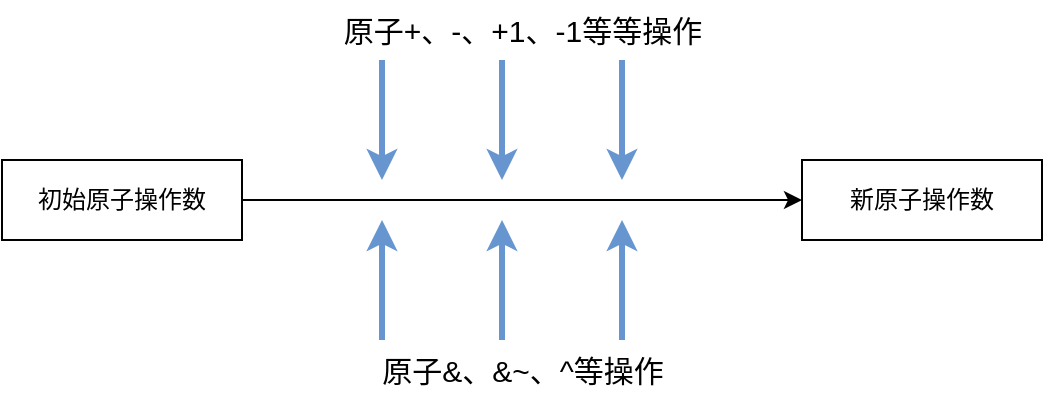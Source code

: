 <mxfile version="21.2.1" type="github">
  <diagram name="第 1 页" id="WnC-DdulwKgJSyGNHlEh">
    <mxGraphModel dx="1142" dy="662" grid="1" gridSize="10" guides="1" tooltips="1" connect="1" arrows="1" fold="1" page="1" pageScale="1" pageWidth="827" pageHeight="1169" math="0" shadow="0">
      <root>
        <mxCell id="0" />
        <mxCell id="1" parent="0" />
        <mxCell id="oSs8_F6n8OspjOoBLgS3-100" value="内存选件内存布局图" visible="0" parent="0" />
        <mxCell id="oSs8_F6n8OspjOoBLgS3-101" value="" style="group" vertex="1" connectable="0" parent="oSs8_F6n8OspjOoBLgS3-100">
          <mxGeometry x="40" y="240" width="760" height="40" as="geometry" />
        </mxCell>
        <mxCell id="oSs8_F6n8OspjOoBLgS3-102" value="" style="rounded=0;whiteSpace=wrap;html=1;" vertex="1" parent="oSs8_F6n8OspjOoBLgS3-101">
          <mxGeometry width="760" height="40" as="geometry" />
        </mxCell>
        <mxCell id="oSs8_F6n8OspjOoBLgS3-103" value="kernel text" style="rounded=0;whiteSpace=wrap;html=1;fillColor=#b1ddf0;strokeColor=#10739e;" vertex="1" parent="oSs8_F6n8OspjOoBLgS3-101">
          <mxGeometry width="110" height="40" as="geometry" />
        </mxCell>
        <mxCell id="oSs8_F6n8OspjOoBLgS3-104" value=".data" style="rounded=0;whiteSpace=wrap;html=1;fillColor=#cce5ff;strokeColor=#36393d;" vertex="1" parent="oSs8_F6n8OspjOoBLgS3-101">
          <mxGeometry x="110" width="50" height="40" as="geometry" />
        </mxCell>
        <mxCell id="oSs8_F6n8OspjOoBLgS3-105" value="heap" style="rounded=0;whiteSpace=wrap;html=1;fillColor=#cce5ff;strokeColor=#36393d;" vertex="1" parent="oSs8_F6n8OspjOoBLgS3-101">
          <mxGeometry x="260" width="80" height="40" as="geometry" />
        </mxCell>
        <mxCell id="oSs8_F6n8OspjOoBLgS3-106" value="stack" style="rounded=0;whiteSpace=wrap;html=1;fillColor=#cce5ff;strokeColor=#36393d;" vertex="1" parent="oSs8_F6n8OspjOoBLgS3-101">
          <mxGeometry x="210" width="50" height="40" as="geometry" />
        </mxCell>
        <mxCell id="oSs8_F6n8OspjOoBLgS3-107" value=".bss" style="rounded=0;whiteSpace=wrap;html=1;fillColor=#cce5ff;strokeColor=#36393d;" vertex="1" parent="oSs8_F6n8OspjOoBLgS3-101">
          <mxGeometry x="160" width="50" height="40" as="geometry" />
        </mxCell>
        <mxCell id="oSs8_F6n8OspjOoBLgS3-108" value="App2&lt;br&gt;(text,data)" style="rounded=0;whiteSpace=wrap;html=1;fillColor=#cce5ff;strokeColor=#36393d;" vertex="1" parent="oSs8_F6n8OspjOoBLgS3-101">
          <mxGeometry x="480" width="80" height="40" as="geometry" />
        </mxCell>
        <mxCell id="oSs8_F6n8OspjOoBLgS3-109" style="rounded=0;orthogonalLoop=1;jettySize=auto;html=1;exitX=0;exitY=1;exitDx=0;exitDy=0;" edge="1" parent="oSs8_F6n8OspjOoBLgS3-101" source="oSs8_F6n8OspjOoBLgS3-110">
          <mxGeometry relative="1" as="geometry">
            <mxPoint x="220" y="160" as="targetPoint" />
          </mxGeometry>
        </mxCell>
        <mxCell id="oSs8_F6n8OspjOoBLgS3-110" value="patol zone" style="rounded=0;whiteSpace=wrap;html=1;fillColor=#ffff88;strokeColor=#36393d;" vertex="1" parent="oSs8_F6n8OspjOoBLgS3-101">
          <mxGeometry x="590" width="150" height="40" as="geometry" />
        </mxCell>
        <mxCell id="oSs8_F6n8OspjOoBLgS3-111" value="App1&lt;br&gt;(text,data)" style="rounded=0;whiteSpace=wrap;html=1;fillColor=#cce5ff;strokeColor=#36393d;" vertex="1" parent="oSs8_F6n8OspjOoBLgS3-101">
          <mxGeometry x="380" width="80" height="40" as="geometry" />
        </mxCell>
        <mxCell id="oSs8_F6n8OspjOoBLgS3-112" value="" style="group" vertex="1" connectable="0" parent="oSs8_F6n8OspjOoBLgS3-100">
          <mxGeometry x="260" y="400" width="540" height="40" as="geometry" />
        </mxCell>
        <mxCell id="oSs8_F6n8OspjOoBLgS3-113" value="" style="group" vertex="1" connectable="0" parent="oSs8_F6n8OspjOoBLgS3-112">
          <mxGeometry width="270" height="40" as="geometry" />
        </mxCell>
        <mxCell id="oSs8_F6n8OspjOoBLgS3-114" value="ZONE info" style="rounded=0;whiteSpace=wrap;html=1;fillColor=#cce5ff;strokeColor=#36393d;" vertex="1" parent="oSs8_F6n8OspjOoBLgS3-113">
          <mxGeometry x="46.957" width="70.435" height="40" as="geometry" />
        </mxCell>
        <mxCell id="oSs8_F6n8OspjOoBLgS3-115" value="Task stack" style="rounded=0;whiteSpace=wrap;html=1;fillColor=#cce5ff;strokeColor=#36393d;" vertex="1" parent="oSs8_F6n8OspjOoBLgS3-113">
          <mxGeometry x="117.39" width="72.61" height="40" as="geometry" />
        </mxCell>
        <mxCell id="oSs8_F6n8OspjOoBLgS3-116" value="数据备份区" style="rounded=0;whiteSpace=wrap;html=1;fillColor=#cce5ff;strokeColor=#36393d;" vertex="1" parent="oSs8_F6n8OspjOoBLgS3-113">
          <mxGeometry x="190" width="80" height="40" as="geometry" />
        </mxCell>
        <mxCell id="oSs8_F6n8OspjOoBLgS3-117" value="IPI" style="rounded=0;whiteSpace=wrap;html=1;fillColor=#cce5ff;strokeColor=#36393d;" vertex="1" parent="oSs8_F6n8OspjOoBLgS3-113">
          <mxGeometry width="46.957" height="40" as="geometry" />
        </mxCell>
        <mxCell id="oSs8_F6n8OspjOoBLgS3-118" value="" style="group" vertex="1" connectable="0" parent="oSs8_F6n8OspjOoBLgS3-112">
          <mxGeometry x="270" width="270" height="40" as="geometry" />
        </mxCell>
        <mxCell id="oSs8_F6n8OspjOoBLgS3-119" value="ZONE info" style="rounded=0;whiteSpace=wrap;html=1;" vertex="1" parent="oSs8_F6n8OspjOoBLgS3-118">
          <mxGeometry x="46.957" width="70.435" height="40" as="geometry" />
        </mxCell>
        <mxCell id="oSs8_F6n8OspjOoBLgS3-120" value="Task stack" style="rounded=0;whiteSpace=wrap;html=1;" vertex="1" parent="oSs8_F6n8OspjOoBLgS3-118">
          <mxGeometry x="117.39" width="72.61" height="40" as="geometry" />
        </mxCell>
        <mxCell id="oSs8_F6n8OspjOoBLgS3-121" value="数据备份区" style="rounded=0;whiteSpace=wrap;html=1;fillColor=#d5e8d4;strokeColor=#82b366;" vertex="1" parent="oSs8_F6n8OspjOoBLgS3-118">
          <mxGeometry x="190" width="80" height="40" as="geometry" />
        </mxCell>
        <mxCell id="oSs8_F6n8OspjOoBLgS3-122" value="IPI" style="rounded=0;whiteSpace=wrap;html=1;" vertex="1" parent="oSs8_F6n8OspjOoBLgS3-118">
          <mxGeometry width="46.957" height="40" as="geometry" />
        </mxCell>
        <mxCell id="oSs8_F6n8OspjOoBLgS3-279" value="IPI" style="rounded=0;whiteSpace=wrap;html=1;fillColor=#d5e8d4;strokeColor=#82b366;" vertex="1" parent="oSs8_F6n8OspjOoBLgS3-118">
          <mxGeometry width="46.957" height="40" as="geometry" />
        </mxCell>
        <mxCell id="oSs8_F6n8OspjOoBLgS3-280" value="ZONE info" style="rounded=0;whiteSpace=wrap;html=1;fillColor=#d5e8d4;strokeColor=#82b366;" vertex="1" parent="oSs8_F6n8OspjOoBLgS3-118">
          <mxGeometry x="46.957" width="70.435" height="40" as="geometry" />
        </mxCell>
        <mxCell id="oSs8_F6n8OspjOoBLgS3-281" value="Task stack" style="rounded=0;whiteSpace=wrap;html=1;fillColor=#d5e8d4;strokeColor=#82b366;" vertex="1" parent="oSs8_F6n8OspjOoBLgS3-118">
          <mxGeometry x="117.39" width="72.61" height="40" as="geometry" />
        </mxCell>
        <mxCell id="oSs8_F6n8OspjOoBLgS3-123" style="rounded=0;orthogonalLoop=1;jettySize=auto;html=1;exitX=1;exitY=1;exitDx=0;exitDy=0;entryX=1;entryY=0;entryDx=0;entryDy=0;" edge="1" parent="oSs8_F6n8OspjOoBLgS3-100" source="oSs8_F6n8OspjOoBLgS3-110" target="oSs8_F6n8OspjOoBLgS3-121">
          <mxGeometry relative="1" as="geometry" />
        </mxCell>
        <mxCell id="oSs8_F6n8OspjOoBLgS3-124" value="" style="endArrow=classic;html=1;rounded=0;entryX=1;entryY=0;entryDx=0;entryDy=0;strokeWidth=3;" edge="1" parent="oSs8_F6n8OspjOoBLgS3-100" target="oSs8_F6n8OspjOoBLgS3-102">
          <mxGeometry width="50" height="50" relative="1" as="geometry">
            <mxPoint x="800" y="160" as="sourcePoint" />
            <mxPoint x="380" y="420" as="targetPoint" />
          </mxGeometry>
        </mxCell>
        <mxCell id="oSs8_F6n8OspjOoBLgS3-125" value="" style="endArrow=classic;html=1;rounded=0;entryX=1;entryY=0;entryDx=0;entryDy=0;strokeWidth=3;" edge="1" parent="oSs8_F6n8OspjOoBLgS3-100">
          <mxGeometry width="50" height="50" relative="1" as="geometry">
            <mxPoint x="40" y="160" as="sourcePoint" />
            <mxPoint x="40" y="240" as="targetPoint" />
          </mxGeometry>
        </mxCell>
        <mxCell id="oSs8_F6n8OspjOoBLgS3-126" value="&lt;font style=&quot;font-size: 20px;&quot;&gt;物理内存&lt;/font&gt;" style="endArrow=none;dashed=1;html=1;rounded=0;strokeColor=#000000;" edge="1" parent="oSs8_F6n8OspjOoBLgS3-100">
          <mxGeometry width="50" height="50" relative="1" as="geometry">
            <mxPoint x="50" y="190" as="sourcePoint" />
            <mxPoint x="800" y="190" as="targetPoint" />
          </mxGeometry>
        </mxCell>
        <mxCell id="oSs8_F6n8OspjOoBLgS3-127" value="" style="endArrow=classic;html=1;rounded=0;entryX=1;entryY=0;entryDx=0;entryDy=0;strokeWidth=3;" edge="1" parent="oSs8_F6n8OspjOoBLgS3-100">
          <mxGeometry width="50" height="50" relative="1" as="geometry">
            <mxPoint x="150" y="350" as="sourcePoint" />
            <mxPoint x="150" y="280" as="targetPoint" />
          </mxGeometry>
        </mxCell>
        <mxCell id="oSs8_F6n8OspjOoBLgS3-128" value="" style="endArrow=classic;html=1;rounded=0;entryX=1;entryY=0;entryDx=0;entryDy=0;strokeWidth=2;" edge="1" parent="oSs8_F6n8OspjOoBLgS3-100">
          <mxGeometry width="50" height="50" relative="1" as="geometry">
            <mxPoint x="800" y="500" as="sourcePoint" />
            <mxPoint x="800" y="440" as="targetPoint" />
            <Array as="points">
              <mxPoint x="800" y="470" />
              <mxPoint x="800" y="450" />
            </Array>
          </mxGeometry>
        </mxCell>
        <mxCell id="oSs8_F6n8OspjOoBLgS3-129" value="" style="endArrow=classic;html=1;rounded=0;entryX=0;entryY=1;entryDx=0;entryDy=0;strokeWidth=2;" edge="1" parent="oSs8_F6n8OspjOoBLgS3-100" target="oSs8_F6n8OspjOoBLgS3-117">
          <mxGeometry width="50" height="50" relative="1" as="geometry">
            <mxPoint x="260" y="500" as="sourcePoint" />
            <mxPoint x="250" y="585" as="targetPoint" />
          </mxGeometry>
        </mxCell>
        <mxCell id="oSs8_F6n8OspjOoBLgS3-130" value="" style="endArrow=classic;html=1;rounded=0;strokeWidth=3;" edge="1" parent="oSs8_F6n8OspjOoBLgS3-100">
          <mxGeometry width="50" height="50" relative="1" as="geometry">
            <mxPoint x="600" y="350" as="sourcePoint" />
            <mxPoint x="600" y="280" as="targetPoint" />
          </mxGeometry>
        </mxCell>
        <mxCell id="oSs8_F6n8OspjOoBLgS3-131" value="" style="endArrow=classic;html=1;rounded=0;strokeWidth=3;" edge="1" parent="oSs8_F6n8OspjOoBLgS3-100">
          <mxGeometry width="50" height="50" relative="1" as="geometry">
            <mxPoint x="40" y="350" as="sourcePoint" />
            <mxPoint x="40" y="280" as="targetPoint" />
          </mxGeometry>
        </mxCell>
        <mxCell id="oSs8_F6n8OspjOoBLgS3-132" value="&lt;font style=&quot;font-size: 20px;&quot;&gt;巡检范围&lt;/font&gt;" style="endArrow=none;dashed=1;html=1;rounded=0;" edge="1" parent="oSs8_F6n8OspjOoBLgS3-100">
          <mxGeometry x="0.036" width="50" height="50" relative="1" as="geometry">
            <mxPoint x="150" y="320" as="sourcePoint" />
            <mxPoint x="600" y="320" as="targetPoint" />
            <mxPoint as="offset" />
          </mxGeometry>
        </mxCell>
        <mxCell id="oSs8_F6n8OspjOoBLgS3-133" value="" style="endArrow=classic;html=1;rounded=0;entryX=1;entryY=0;entryDx=0;entryDy=0;strokeWidth=2;" edge="1" parent="oSs8_F6n8OspjOoBLgS3-100">
          <mxGeometry width="50" height="50" relative="1" as="geometry">
            <mxPoint x="529.5" y="500" as="sourcePoint" />
            <mxPoint x="529.5" y="440" as="targetPoint" />
            <Array as="points">
              <mxPoint x="529.5" y="470" />
              <mxPoint x="529.5" y="450" />
            </Array>
          </mxGeometry>
        </mxCell>
        <mxCell id="oSs8_F6n8OspjOoBLgS3-134" value="" style="endArrow=classic;startArrow=classic;html=1;rounded=0;" edge="1" parent="oSs8_F6n8OspjOoBLgS3-100">
          <mxGeometry width="50" height="50" relative="1" as="geometry">
            <mxPoint x="260" y="480" as="sourcePoint" />
            <mxPoint x="530" y="480" as="targetPoint" />
          </mxGeometry>
        </mxCell>
        <mxCell id="oSs8_F6n8OspjOoBLgS3-135" value="&lt;font style=&quot;font-size: 15px;&quot;&gt;巡检任务1使用内存区&lt;/font&gt;" style="edgeLabel;html=1;align=center;verticalAlign=middle;resizable=0;points=[];" vertex="1" connectable="0" parent="oSs8_F6n8OspjOoBLgS3-134">
          <mxGeometry x="-0.123" relative="1" as="geometry">
            <mxPoint as="offset" />
          </mxGeometry>
        </mxCell>
        <mxCell id="oSs8_F6n8OspjOoBLgS3-136" value="" style="endArrow=classic;startArrow=classic;html=1;rounded=0;" edge="1" parent="oSs8_F6n8OspjOoBLgS3-100">
          <mxGeometry width="50" height="50" relative="1" as="geometry">
            <mxPoint x="530" y="480" as="sourcePoint" />
            <mxPoint x="800" y="480" as="targetPoint" />
            <Array as="points">
              <mxPoint x="670" y="480" />
            </Array>
          </mxGeometry>
        </mxCell>
        <mxCell id="oSs8_F6n8OspjOoBLgS3-137" value="&lt;font style=&quot;font-size: 15px;&quot;&gt;巡检任务2使用内存区&lt;/font&gt;" style="edgeLabel;html=1;align=center;verticalAlign=middle;resizable=0;points=[];" vertex="1" connectable="0" parent="oSs8_F6n8OspjOoBLgS3-136">
          <mxGeometry x="0.1" relative="1" as="geometry">
            <mxPoint as="offset" />
          </mxGeometry>
        </mxCell>
        <mxCell id="oSs8_F6n8OspjOoBLgS3-138" value="&lt;font style=&quot;font-size: 20px;&quot;&gt;CRC校验&lt;/font&gt;" style="endArrow=none;dashed=1;html=1;dashPattern=1 3;strokeWidth=2;rounded=0;" edge="1" parent="oSs8_F6n8OspjOoBLgS3-100">
          <mxGeometry x="0.091" width="50" height="50" relative="1" as="geometry">
            <mxPoint x="40" y="320" as="sourcePoint" />
            <mxPoint x="150" y="320" as="targetPoint" />
            <Array as="points" />
            <mxPoint as="offset" />
          </mxGeometry>
        </mxCell>
        <mxCell id="oSs8_F6n8OspjOoBLgS3-206" value="内存隔离设计流程图" visible="0" parent="0" />
        <mxCell id="oSs8_F6n8OspjOoBLgS3-215" style="edgeStyle=orthogonalEdgeStyle;rounded=0;orthogonalLoop=1;jettySize=auto;html=1;exitX=0.5;exitY=1;exitDx=0;exitDy=0;entryX=0.5;entryY=0;entryDx=0;entryDy=0;" edge="1" parent="oSs8_F6n8OspjOoBLgS3-206" source="oSs8_F6n8OspjOoBLgS3-216" target="oSs8_F6n8OspjOoBLgS3-218">
          <mxGeometry relative="1" as="geometry" />
        </mxCell>
        <mxCell id="oSs8_F6n8OspjOoBLgS3-216" value="设置内存配额M" style="rounded=0;whiteSpace=wrap;html=1;" vertex="1" parent="oSs8_F6n8OspjOoBLgS3-206">
          <mxGeometry x="200" y="40" width="120" height="40" as="geometry" />
        </mxCell>
        <mxCell id="oSs8_F6n8OspjOoBLgS3-217" style="edgeStyle=orthogonalEdgeStyle;rounded=0;orthogonalLoop=1;jettySize=auto;html=1;exitX=0.5;exitY=1;exitDx=0;exitDy=0;entryX=0.5;entryY=0;entryDx=0;entryDy=0;" edge="1" parent="oSs8_F6n8OspjOoBLgS3-206" source="oSs8_F6n8OspjOoBLgS3-218" target="oSs8_F6n8OspjOoBLgS3-220">
          <mxGeometry relative="1" as="geometry" />
        </mxCell>
        <mxCell id="oSs8_F6n8OspjOoBLgS3-218" value="创建新程序" style="rounded=0;whiteSpace=wrap;html=1;" vertex="1" parent="oSs8_F6n8OspjOoBLgS3-206">
          <mxGeometry x="200" y="120" width="120" height="40" as="geometry" />
        </mxCell>
        <mxCell id="oSs8_F6n8OspjOoBLgS3-219" style="edgeStyle=orthogonalEdgeStyle;rounded=0;orthogonalLoop=1;jettySize=auto;html=1;exitX=0.5;exitY=1;exitDx=0;exitDy=0;entryX=0.5;entryY=0;entryDx=0;entryDy=0;entryPerimeter=0;" edge="1" parent="oSs8_F6n8OspjOoBLgS3-206" source="oSs8_F6n8OspjOoBLgS3-220" target="oSs8_F6n8OspjOoBLgS3-223">
          <mxGeometry relative="1" as="geometry" />
        </mxCell>
        <mxCell id="oSs8_F6n8OspjOoBLgS3-220" value="计算已用内存加预分配内存总和N" style="rounded=0;whiteSpace=wrap;html=1;" vertex="1" parent="oSs8_F6n8OspjOoBLgS3-206">
          <mxGeometry x="200" y="200" width="120" height="40" as="geometry" />
        </mxCell>
        <mxCell id="oSs8_F6n8OspjOoBLgS3-221" style="edgeStyle=orthogonalEdgeStyle;rounded=0;orthogonalLoop=1;jettySize=auto;html=1;exitX=0.5;exitY=1;exitDx=0;exitDy=0;exitPerimeter=0;entryX=0.5;entryY=0;entryDx=0;entryDy=0;" edge="1" parent="oSs8_F6n8OspjOoBLgS3-206" source="oSs8_F6n8OspjOoBLgS3-223" target="oSs8_F6n8OspjOoBLgS3-225">
          <mxGeometry relative="1" as="geometry" />
        </mxCell>
        <mxCell id="oSs8_F6n8OspjOoBLgS3-222" value="否" style="edgeStyle=orthogonalEdgeStyle;rounded=0;orthogonalLoop=1;jettySize=auto;html=1;exitX=1;exitY=0.5;exitDx=0;exitDy=0;exitPerimeter=0;entryX=0.5;entryY=0;entryDx=0;entryDy=0;" edge="1" parent="oSs8_F6n8OspjOoBLgS3-206" source="oSs8_F6n8OspjOoBLgS3-223" target="oSs8_F6n8OspjOoBLgS3-226">
          <mxGeometry x="-0.282" relative="1" as="geometry">
            <mxPoint as="offset" />
          </mxGeometry>
        </mxCell>
        <mxCell id="oSs8_F6n8OspjOoBLgS3-223" value="N &amp;lt;= M" style="strokeWidth=2;html=1;shape=mxgraph.flowchart.decision;whiteSpace=wrap;" vertex="1" parent="oSs8_F6n8OspjOoBLgS3-206">
          <mxGeometry x="200" y="280" width="120" height="50" as="geometry" />
        </mxCell>
        <mxCell id="oSs8_F6n8OspjOoBLgS3-224" value="是" style="edgeStyle=orthogonalEdgeStyle;rounded=0;orthogonalLoop=1;jettySize=auto;html=1;" edge="1" parent="oSs8_F6n8OspjOoBLgS3-206" source="oSs8_F6n8OspjOoBLgS3-225" target="oSs8_F6n8OspjOoBLgS3-223">
          <mxGeometry relative="1" as="geometry" />
        </mxCell>
        <mxCell id="oSs8_F6n8OspjOoBLgS3-225" value="按预分配内存创建新程序" style="rounded=0;whiteSpace=wrap;html=1;" vertex="1" parent="oSs8_F6n8OspjOoBLgS3-206">
          <mxGeometry x="200" y="400" width="120" height="40" as="geometry" />
        </mxCell>
        <mxCell id="oSs8_F6n8OspjOoBLgS3-226" value="终止新程序，报错警告" style="rounded=0;whiteSpace=wrap;html=1;" vertex="1" parent="oSs8_F6n8OspjOoBLgS3-206">
          <mxGeometry x="360" y="400" width="120" height="40" as="geometry" />
        </mxCell>
        <mxCell id="oSs8_F6n8OspjOoBLgS3-139" value="内存巡检流程图" visible="0" parent="0" />
        <mxCell id="oSs8_F6n8OspjOoBLgS3-271" style="edgeStyle=orthogonalEdgeStyle;rounded=0;orthogonalLoop=1;jettySize=auto;html=1;exitX=0.5;exitY=1;exitDx=0;exitDy=0;entryX=0.5;entryY=0;entryDx=0;entryDy=0;" edge="1" parent="oSs8_F6n8OspjOoBLgS3-139" source="oSs8_F6n8OspjOoBLgS3-201" target="oSs8_F6n8OspjOoBLgS3-270">
          <mxGeometry relative="1" as="geometry" />
        </mxCell>
        <mxCell id="oSs8_F6n8OspjOoBLgS3-201" value="巡检完成通知其他CPU核讯息" style="rounded=0;whiteSpace=wrap;html=1;" vertex="1" parent="oSs8_F6n8OspjOoBLgS3-139">
          <mxGeometry x="460" y="620" width="120" height="40" as="geometry" />
        </mxCell>
        <mxCell id="oSs8_F6n8OspjOoBLgS3-262" value="Y" style="edgeStyle=orthogonalEdgeStyle;rounded=0;orthogonalLoop=1;jettySize=auto;html=1;exitX=0.5;exitY=1;exitDx=0;exitDy=0;entryX=0.5;entryY=0;entryDx=0;entryDy=0;entryPerimeter=0;" edge="1" parent="oSs8_F6n8OspjOoBLgS3-139" source="oSs8_F6n8OspjOoBLgS3-202" target="oSs8_F6n8OspjOoBLgS3-231">
          <mxGeometry relative="1" as="geometry">
            <mxPoint x="520" y="509" as="targetPoint" />
          </mxGeometry>
        </mxCell>
        <mxCell id="oSs8_F6n8OspjOoBLgS3-202" value="CRC巡检" style="rounded=0;whiteSpace=wrap;html=1;" vertex="1" parent="oSs8_F6n8OspjOoBLgS3-139">
          <mxGeometry x="354" y="429" width="120" height="40" as="geometry" />
        </mxCell>
        <mxCell id="oSs8_F6n8OspjOoBLgS3-256" style="edgeStyle=orthogonalEdgeStyle;rounded=0;orthogonalLoop=1;jettySize=auto;html=1;exitX=1;exitY=0.5;exitDx=0;exitDy=0;entryX=0;entryY=0.5;entryDx=0;entryDy=0;entryPerimeter=0;" edge="1" parent="oSs8_F6n8OspjOoBLgS3-139" source="oSs8_F6n8OspjOoBLgS3-203" target="oSs8_F6n8OspjOoBLgS3-229">
          <mxGeometry relative="1" as="geometry" />
        </mxCell>
        <mxCell id="oSs8_F6n8OspjOoBLgS3-203" value="设置新的内存巡检区" style="rounded=0;whiteSpace=wrap;html=1;" vertex="1" parent="oSs8_F6n8OspjOoBLgS3-139">
          <mxGeometry x="110" y="339" width="160" height="40" as="geometry" />
        </mxCell>
        <mxCell id="oSs8_F6n8OspjOoBLgS3-254" style="edgeStyle=orthogonalEdgeStyle;rounded=0;orthogonalLoop=1;jettySize=auto;html=1;exitX=0.5;exitY=1;exitDx=0;exitDy=0;entryX=0.5;entryY=0;entryDx=0;entryDy=0;entryPerimeter=0;" edge="1" parent="oSs8_F6n8OspjOoBLgS3-139" source="oSs8_F6n8OspjOoBLgS3-204" target="oSs8_F6n8OspjOoBLgS3-228">
          <mxGeometry relative="1" as="geometry">
            <mxPoint x="190" y="219" as="targetPoint" />
          </mxGeometry>
        </mxCell>
        <mxCell id="oSs8_F6n8OspjOoBLgS3-204" value="通知其他cpu核停止运行。并等待其他cpu核停止" style="rounded=0;whiteSpace=wrap;html=1;" vertex="1" parent="oSs8_F6n8OspjOoBLgS3-139">
          <mxGeometry x="110" y="149" width="160" height="40" as="geometry" />
        </mxCell>
        <mxCell id="oSs8_F6n8OspjOoBLgS3-253" style="edgeStyle=orthogonalEdgeStyle;rounded=0;orthogonalLoop=1;jettySize=auto;html=1;exitX=0.5;exitY=1;exitDx=0;exitDy=0;entryX=0.5;entryY=0;entryDx=0;entryDy=0;" edge="1" parent="oSs8_F6n8OspjOoBLgS3-139" source="oSs8_F6n8OspjOoBLgS3-205" target="oSs8_F6n8OspjOoBLgS3-204">
          <mxGeometry relative="1" as="geometry" />
        </mxCell>
        <mxCell id="oSs8_F6n8OspjOoBLgS3-205" value="获取巡检任务互斥锁" style="rounded=0;whiteSpace=wrap;html=1;" vertex="1" parent="oSs8_F6n8OspjOoBLgS3-139">
          <mxGeometry x="110" y="79" width="160" height="40" as="geometry" />
        </mxCell>
        <mxCell id="oSs8_F6n8OspjOoBLgS3-255" value="Y" style="edgeStyle=orthogonalEdgeStyle;rounded=0;orthogonalLoop=1;jettySize=auto;html=1;exitX=0.5;exitY=1;exitDx=0;exitDy=0;exitPerimeter=0;entryX=0.5;entryY=0;entryDx=0;entryDy=0;" edge="1" parent="oSs8_F6n8OspjOoBLgS3-139" source="oSs8_F6n8OspjOoBLgS3-228" target="oSs8_F6n8OspjOoBLgS3-203">
          <mxGeometry relative="1" as="geometry" />
        </mxCell>
        <mxCell id="oSs8_F6n8OspjOoBLgS3-257" value="N" style="edgeStyle=orthogonalEdgeStyle;rounded=0;orthogonalLoop=1;jettySize=auto;html=1;exitX=1;exitY=0.5;exitDx=0;exitDy=0;exitPerimeter=0;" edge="1" parent="oSs8_F6n8OspjOoBLgS3-139" source="oSs8_F6n8OspjOoBLgS3-228" target="oSs8_F6n8OspjOoBLgS3-229">
          <mxGeometry relative="1" as="geometry" />
        </mxCell>
        <mxCell id="oSs8_F6n8OspjOoBLgS3-228" value="本内存区巡检完成？" style="strokeWidth=2;html=1;shape=mxgraph.flowchart.decision;whiteSpace=wrap;" vertex="1" parent="oSs8_F6n8OspjOoBLgS3-139">
          <mxGeometry x="110" y="229" width="160" height="70" as="geometry" />
        </mxCell>
        <mxCell id="oSs8_F6n8OspjOoBLgS3-258" style="edgeStyle=orthogonalEdgeStyle;rounded=0;orthogonalLoop=1;jettySize=auto;html=1;exitX=1;exitY=0.5;exitDx=0;exitDy=0;exitPerimeter=0;" edge="1" parent="oSs8_F6n8OspjOoBLgS3-139" source="oSs8_F6n8OspjOoBLgS3-229" target="oSs8_F6n8OspjOoBLgS3-230">
          <mxGeometry relative="1" as="geometry" />
        </mxCell>
        <mxCell id="oSs8_F6n8OspjOoBLgS3-259" value="Y" style="edgeStyle=orthogonalEdgeStyle;rounded=0;orthogonalLoop=1;jettySize=auto;html=1;exitX=0.5;exitY=1;exitDx=0;exitDy=0;exitPerimeter=0;entryX=0.5;entryY=0;entryDx=0;entryDy=0;" edge="1" parent="oSs8_F6n8OspjOoBLgS3-139" source="oSs8_F6n8OspjOoBLgS3-229" target="oSs8_F6n8OspjOoBLgS3-202">
          <mxGeometry relative="1" as="geometry" />
        </mxCell>
        <mxCell id="oSs8_F6n8OspjOoBLgS3-277" value="N" style="edgeStyle=orthogonalEdgeStyle;rounded=0;orthogonalLoop=1;jettySize=auto;html=1;" edge="1" parent="oSs8_F6n8OspjOoBLgS3-139" source="oSs8_F6n8OspjOoBLgS3-229" target="oSs8_F6n8OspjOoBLgS3-230">
          <mxGeometry relative="1" as="geometry" />
        </mxCell>
        <mxCell id="oSs8_F6n8OspjOoBLgS3-229" value="巡检类型是CRC？" style="strokeWidth=2;html=1;shape=mxgraph.flowchart.decision;whiteSpace=wrap;" vertex="1" parent="oSs8_F6n8OspjOoBLgS3-139">
          <mxGeometry x="336" y="329" width="156" height="60" as="geometry" />
        </mxCell>
        <mxCell id="oSs8_F6n8OspjOoBLgS3-260" value="Y" style="edgeStyle=orthogonalEdgeStyle;rounded=0;orthogonalLoop=1;jettySize=auto;html=1;exitX=0.5;exitY=1;exitDx=0;exitDy=0;exitPerimeter=0;entryX=0.5;entryY=0;entryDx=0;entryDy=0;" edge="1" parent="oSs8_F6n8OspjOoBLgS3-139" source="oSs8_F6n8OspjOoBLgS3-230" target="oSs8_F6n8OspjOoBLgS3-233">
          <mxGeometry relative="1" as="geometry" />
        </mxCell>
        <mxCell id="oSs8_F6n8OspjOoBLgS3-264" style="edgeStyle=orthogonalEdgeStyle;rounded=0;orthogonalLoop=1;jettySize=auto;html=1;exitX=1;exitY=0.5;exitDx=0;exitDy=0;exitPerimeter=0;entryX=0.5;entryY=0;entryDx=0;entryDy=0;" edge="1" parent="oSs8_F6n8OspjOoBLgS3-139" source="oSs8_F6n8OspjOoBLgS3-230" target="oSs8_F6n8OspjOoBLgS3-232">
          <mxGeometry relative="1" as="geometry" />
        </mxCell>
        <mxCell id="oSs8_F6n8OspjOoBLgS3-278" value="N" style="edgeLabel;html=1;align=center;verticalAlign=middle;resizable=0;points=[];" vertex="1" connectable="0" parent="oSs8_F6n8OspjOoBLgS3-264">
          <mxGeometry x="-0.656" y="1" relative="1" as="geometry">
            <mxPoint as="offset" />
          </mxGeometry>
        </mxCell>
        <mxCell id="oSs8_F6n8OspjOoBLgS3-230" value="巡检类型是write/read巡检？" style="strokeWidth=2;html=1;shape=mxgraph.flowchart.decision;whiteSpace=wrap;" vertex="1" parent="oSs8_F6n8OspjOoBLgS3-139">
          <mxGeometry x="540" y="329" width="180" height="60" as="geometry" />
        </mxCell>
        <mxCell id="oSs8_F6n8OspjOoBLgS3-265" value="N" style="edgeStyle=orthogonalEdgeStyle;rounded=0;orthogonalLoop=1;jettySize=auto;html=1;exitX=1;exitY=0.5;exitDx=0;exitDy=0;exitPerimeter=0;entryX=0;entryY=0.5;entryDx=0;entryDy=0;" edge="1" parent="oSs8_F6n8OspjOoBLgS3-139" source="oSs8_F6n8OspjOoBLgS3-231" target="oSs8_F6n8OspjOoBLgS3-232">
          <mxGeometry relative="1" as="geometry" />
        </mxCell>
        <mxCell id="oSs8_F6n8OspjOoBLgS3-266" value="Y" style="edgeStyle=orthogonalEdgeStyle;rounded=0;orthogonalLoop=1;jettySize=auto;html=1;exitX=0.5;exitY=1;exitDx=0;exitDy=0;exitPerimeter=0;entryX=0.5;entryY=0;entryDx=0;entryDy=0;" edge="1" parent="oSs8_F6n8OspjOoBLgS3-139" source="oSs8_F6n8OspjOoBLgS3-231" target="oSs8_F6n8OspjOoBLgS3-201">
          <mxGeometry relative="1" as="geometry" />
        </mxCell>
        <mxCell id="oSs8_F6n8OspjOoBLgS3-231" value="巡检结果ok？" style="strokeWidth=2;html=1;shape=mxgraph.flowchart.decision;whiteSpace=wrap;" vertex="1" parent="oSs8_F6n8OspjOoBLgS3-139">
          <mxGeometry x="428" y="529" width="184" height="60" as="geometry" />
        </mxCell>
        <mxCell id="oSs8_F6n8OspjOoBLgS3-232" value="回调故障处理" style="rounded=0;whiteSpace=wrap;html=1;" vertex="1" parent="oSs8_F6n8OspjOoBLgS3-139">
          <mxGeometry x="690" y="543.5" width="110" height="31" as="geometry" />
        </mxCell>
        <mxCell id="oSs8_F6n8OspjOoBLgS3-263" value="Y" style="edgeStyle=orthogonalEdgeStyle;rounded=0;orthogonalLoop=1;jettySize=auto;html=1;exitX=0.5;exitY=1;exitDx=0;exitDy=0;entryX=0.5;entryY=0;entryDx=0;entryDy=0;entryPerimeter=0;" edge="1" parent="oSs8_F6n8OspjOoBLgS3-139" source="oSs8_F6n8OspjOoBLgS3-233" target="oSs8_F6n8OspjOoBLgS3-231">
          <mxGeometry relative="1" as="geometry" />
        </mxCell>
        <mxCell id="oSs8_F6n8OspjOoBLgS3-233" value="write/read巡检" style="rounded=0;whiteSpace=wrap;html=1;" vertex="1" parent="oSs8_F6n8OspjOoBLgS3-139">
          <mxGeometry x="570" y="429" width="120" height="40" as="geometry" />
        </mxCell>
        <mxCell id="oSs8_F6n8OspjOoBLgS3-276" style="edgeStyle=orthogonalEdgeStyle;rounded=0;orthogonalLoop=1;jettySize=auto;html=1;exitX=0;exitY=0.5;exitDx=0;exitDy=0;entryX=0.5;entryY=0;entryDx=0;entryDy=0;" edge="1" parent="oSs8_F6n8OspjOoBLgS3-139" source="oSs8_F6n8OspjOoBLgS3-269" target="oSs8_F6n8OspjOoBLgS3-205">
          <mxGeometry relative="1" as="geometry">
            <Array as="points">
              <mxPoint x="90" y="780" />
              <mxPoint x="90" y="59" />
              <mxPoint x="190" y="59" />
            </Array>
          </mxGeometry>
        </mxCell>
        <mxCell id="oSs8_F6n8OspjOoBLgS3-269" value="休眠" style="rounded=0;whiteSpace=wrap;html=1;" vertex="1" parent="oSs8_F6n8OspjOoBLgS3-139">
          <mxGeometry x="460" y="760" width="120" height="40" as="geometry" />
        </mxCell>
        <mxCell id="oSs8_F6n8OspjOoBLgS3-272" style="edgeStyle=orthogonalEdgeStyle;rounded=0;orthogonalLoop=1;jettySize=auto;html=1;exitX=0.5;exitY=1;exitDx=0;exitDy=0;entryX=0.5;entryY=0;entryDx=0;entryDy=0;" edge="1" parent="oSs8_F6n8OspjOoBLgS3-139" source="oSs8_F6n8OspjOoBLgS3-270" target="oSs8_F6n8OspjOoBLgS3-269">
          <mxGeometry relative="1" as="geometry" />
        </mxCell>
        <mxCell id="oSs8_F6n8OspjOoBLgS3-270" value="释放信号量" style="rounded=0;whiteSpace=wrap;html=1;" vertex="1" parent="oSs8_F6n8OspjOoBLgS3-139">
          <mxGeometry x="460" y="690" width="120" height="40" as="geometry" />
        </mxCell>
        <mxCell id="oSs8_F6n8OspjOoBLgS3-303" value="未命名图层" visible="0" parent="0" />
        <mxCell id="oSs8_F6n8OspjOoBLgS3-304" value="" style="group" vertex="1" connectable="0" parent="oSs8_F6n8OspjOoBLgS3-303">
          <mxGeometry x="50" y="30" width="540" height="40" as="geometry" />
        </mxCell>
        <mxCell id="oSs8_F6n8OspjOoBLgS3-305" value="" style="group" vertex="1" connectable="0" parent="oSs8_F6n8OspjOoBLgS3-304">
          <mxGeometry width="270" height="40" as="geometry" />
        </mxCell>
        <mxCell id="oSs8_F6n8OspjOoBLgS3-306" value="ZONE info" style="rounded=0;whiteSpace=wrap;html=1;fillColor=#cce5ff;strokeColor=#36393d;" vertex="1" parent="oSs8_F6n8OspjOoBLgS3-305">
          <mxGeometry x="46.957" width="70.435" height="40" as="geometry" />
        </mxCell>
        <mxCell id="oSs8_F6n8OspjOoBLgS3-307" value="Task stack" style="rounded=0;whiteSpace=wrap;html=1;fillColor=#cce5ff;strokeColor=#36393d;" vertex="1" parent="oSs8_F6n8OspjOoBLgS3-305">
          <mxGeometry x="117.39" width="72.61" height="40" as="geometry" />
        </mxCell>
        <mxCell id="oSs8_F6n8OspjOoBLgS3-308" value="数据备份区" style="rounded=0;whiteSpace=wrap;html=1;fillColor=#cce5ff;strokeColor=#36393d;" vertex="1" parent="oSs8_F6n8OspjOoBLgS3-305">
          <mxGeometry x="190" width="80" height="40" as="geometry" />
        </mxCell>
        <mxCell id="oSs8_F6n8OspjOoBLgS3-309" value="IPI" style="rounded=0;whiteSpace=wrap;html=1;fillColor=#cce5ff;strokeColor=#36393d;" vertex="1" parent="oSs8_F6n8OspjOoBLgS3-305">
          <mxGeometry width="46.957" height="40" as="geometry" />
        </mxCell>
        <mxCell id="oSs8_F6n8OspjOoBLgS3-310" value="" style="group" vertex="1" connectable="0" parent="oSs8_F6n8OspjOoBLgS3-304">
          <mxGeometry x="270" width="270" height="40" as="geometry" />
        </mxCell>
        <mxCell id="oSs8_F6n8OspjOoBLgS3-311" value="ZONE info" style="rounded=0;whiteSpace=wrap;html=1;" vertex="1" parent="oSs8_F6n8OspjOoBLgS3-310">
          <mxGeometry x="46.957" width="70.435" height="40" as="geometry" />
        </mxCell>
        <mxCell id="oSs8_F6n8OspjOoBLgS3-312" value="Task stack" style="rounded=0;whiteSpace=wrap;html=1;" vertex="1" parent="oSs8_F6n8OspjOoBLgS3-310">
          <mxGeometry x="117.39" width="72.61" height="40" as="geometry" />
        </mxCell>
        <mxCell id="oSs8_F6n8OspjOoBLgS3-313" value="数据备份区" style="rounded=0;whiteSpace=wrap;html=1;fillColor=#d5e8d4;strokeColor=#82b366;" vertex="1" parent="oSs8_F6n8OspjOoBLgS3-310">
          <mxGeometry x="190" width="80" height="40" as="geometry" />
        </mxCell>
        <mxCell id="oSs8_F6n8OspjOoBLgS3-314" value="IPI" style="rounded=0;whiteSpace=wrap;html=1;" vertex="1" parent="oSs8_F6n8OspjOoBLgS3-310">
          <mxGeometry width="46.957" height="40" as="geometry" />
        </mxCell>
        <mxCell id="oSs8_F6n8OspjOoBLgS3-315" value="IPI" style="rounded=0;whiteSpace=wrap;html=1;fillColor=#d5e8d4;strokeColor=#82b366;" vertex="1" parent="oSs8_F6n8OspjOoBLgS3-310">
          <mxGeometry width="46.957" height="40" as="geometry" />
        </mxCell>
        <mxCell id="oSs8_F6n8OspjOoBLgS3-316" value="ZONE info" style="rounded=0;whiteSpace=wrap;html=1;fillColor=#d5e8d4;strokeColor=#82b366;" vertex="1" parent="oSs8_F6n8OspjOoBLgS3-310">
          <mxGeometry x="46.957" width="70.435" height="40" as="geometry" />
        </mxCell>
        <mxCell id="oSs8_F6n8OspjOoBLgS3-317" value="Task stack" style="rounded=0;whiteSpace=wrap;html=1;fillColor=#d5e8d4;strokeColor=#82b366;" vertex="1" parent="oSs8_F6n8OspjOoBLgS3-310">
          <mxGeometry x="117.39" width="72.61" height="40" as="geometry" />
        </mxCell>
        <mxCell id="oSs8_F6n8OspjOoBLgS3-318" value="" style="endArrow=classic;html=1;rounded=0;entryX=1;entryY=0;entryDx=0;entryDy=0;strokeWidth=2;" edge="1" parent="oSs8_F6n8OspjOoBLgS3-303">
          <mxGeometry width="50" height="50" relative="1" as="geometry">
            <mxPoint x="590" y="130" as="sourcePoint" />
            <mxPoint x="590" y="70" as="targetPoint" />
            <Array as="points">
              <mxPoint x="590" y="100" />
              <mxPoint x="590" y="80" />
            </Array>
          </mxGeometry>
        </mxCell>
        <mxCell id="oSs8_F6n8OspjOoBLgS3-319" value="" style="endArrow=classic;html=1;rounded=0;entryX=0;entryY=1;entryDx=0;entryDy=0;strokeWidth=2;" edge="1" parent="oSs8_F6n8OspjOoBLgS3-303" target="oSs8_F6n8OspjOoBLgS3-309">
          <mxGeometry width="50" height="50" relative="1" as="geometry">
            <mxPoint x="50" y="130" as="sourcePoint" />
            <mxPoint x="40" y="215" as="targetPoint" />
          </mxGeometry>
        </mxCell>
        <mxCell id="oSs8_F6n8OspjOoBLgS3-320" value="" style="endArrow=classic;html=1;rounded=0;entryX=1;entryY=0;entryDx=0;entryDy=0;strokeWidth=2;" edge="1" parent="oSs8_F6n8OspjOoBLgS3-303">
          <mxGeometry width="50" height="50" relative="1" as="geometry">
            <mxPoint x="319.5" y="130" as="sourcePoint" />
            <mxPoint x="319.5" y="70" as="targetPoint" />
            <Array as="points">
              <mxPoint x="319.5" y="100" />
              <mxPoint x="319.5" y="80" />
            </Array>
          </mxGeometry>
        </mxCell>
        <mxCell id="oSs8_F6n8OspjOoBLgS3-321" value="" style="endArrow=classic;startArrow=classic;html=1;rounded=0;" edge="1" parent="oSs8_F6n8OspjOoBLgS3-303">
          <mxGeometry width="50" height="50" relative="1" as="geometry">
            <mxPoint x="50" y="110" as="sourcePoint" />
            <mxPoint x="320" y="110" as="targetPoint" />
          </mxGeometry>
        </mxCell>
        <mxCell id="oSs8_F6n8OspjOoBLgS3-322" value="&lt;font style=&quot;font-size: 15px;&quot;&gt;巡检任务1使用内存区&lt;/font&gt;" style="edgeLabel;html=1;align=center;verticalAlign=middle;resizable=0;points=[];" vertex="1" connectable="0" parent="oSs8_F6n8OspjOoBLgS3-321">
          <mxGeometry x="-0.123" relative="1" as="geometry">
            <mxPoint as="offset" />
          </mxGeometry>
        </mxCell>
        <mxCell id="oSs8_F6n8OspjOoBLgS3-323" value="" style="endArrow=classic;startArrow=classic;html=1;rounded=0;" edge="1" parent="oSs8_F6n8OspjOoBLgS3-303">
          <mxGeometry width="50" height="50" relative="1" as="geometry">
            <mxPoint x="320" y="110" as="sourcePoint" />
            <mxPoint x="590" y="110" as="targetPoint" />
            <Array as="points">
              <mxPoint x="460" y="110" />
            </Array>
          </mxGeometry>
        </mxCell>
        <mxCell id="oSs8_F6n8OspjOoBLgS3-324" value="&lt;font style=&quot;font-size: 15px;&quot;&gt;巡检任务2使用内存区&lt;/font&gt;" style="edgeLabel;html=1;align=center;verticalAlign=middle;resizable=0;points=[];" vertex="1" connectable="0" parent="oSs8_F6n8OspjOoBLgS3-323">
          <mxGeometry x="0.1" relative="1" as="geometry">
            <mxPoint as="offset" />
          </mxGeometry>
        </mxCell>
        <mxCell id="oSs8_F6n8OspjOoBLgS3-235" value="内存巡检模块关系图" visible="0" parent="0" />
        <mxCell id="oSs8_F6n8OspjOoBLgS3-330" style="edgeStyle=orthogonalEdgeStyle;rounded=0;orthogonalLoop=1;jettySize=auto;html=1;exitX=0.5;exitY=1;exitDx=0;exitDy=0;entryX=0.5;entryY=0;entryDx=0;entryDy=0;" edge="1" parent="oSs8_F6n8OspjOoBLgS3-235" source="oSs8_F6n8OspjOoBLgS3-326" target="oSs8_F6n8OspjOoBLgS3-327">
          <mxGeometry relative="1" as="geometry" />
        </mxCell>
        <mxCell id="oSs8_F6n8OspjOoBLgS3-331" style="edgeStyle=orthogonalEdgeStyle;rounded=0;orthogonalLoop=1;jettySize=auto;html=1;exitX=0.5;exitY=1;exitDx=0;exitDy=0;entryX=0.5;entryY=0;entryDx=0;entryDy=0;" edge="1" parent="oSs8_F6n8OspjOoBLgS3-235" source="oSs8_F6n8OspjOoBLgS3-326" target="oSs8_F6n8OspjOoBLgS3-328">
          <mxGeometry relative="1" as="geometry" />
        </mxCell>
        <mxCell id="oSs8_F6n8OspjOoBLgS3-326" value="巡检任务" style="rounded=0;whiteSpace=wrap;html=1;" vertex="1" parent="oSs8_F6n8OspjOoBLgS3-235">
          <mxGeometry x="240" y="40" width="120" height="40" as="geometry" />
        </mxCell>
        <mxCell id="oSs8_F6n8OspjOoBLgS3-327" value="处理器巡检" style="rounded=0;whiteSpace=wrap;html=1;" vertex="1" parent="oSs8_F6n8OspjOoBLgS3-235">
          <mxGeometry x="140" y="120" width="120" height="40" as="geometry" />
        </mxCell>
        <mxCell id="oSs8_F6n8OspjOoBLgS3-332" style="edgeStyle=orthogonalEdgeStyle;rounded=0;orthogonalLoop=1;jettySize=auto;html=1;exitX=0.5;exitY=1;exitDx=0;exitDy=0;entryX=0.5;entryY=0;entryDx=0;entryDy=0;" edge="1" parent="oSs8_F6n8OspjOoBLgS3-235" source="oSs8_F6n8OspjOoBLgS3-328" target="oSs8_F6n8OspjOoBLgS3-329">
          <mxGeometry relative="1" as="geometry" />
        </mxCell>
        <mxCell id="oSs8_F6n8OspjOoBLgS3-328" value="内存巡检" style="rounded=0;whiteSpace=wrap;html=1;" vertex="1" parent="oSs8_F6n8OspjOoBLgS3-235">
          <mxGeometry x="340" y="120" width="120" height="40" as="geometry" />
        </mxCell>
        <mxCell id="oSs8_F6n8OspjOoBLgS3-329" value="cache操作" style="rounded=0;whiteSpace=wrap;html=1;" vertex="1" parent="oSs8_F6n8OspjOoBLgS3-235">
          <mxGeometry x="340" y="200" width="120" height="40" as="geometry" />
        </mxCell>
        <mxCell id="oSs8_F6n8OspjOoBLgS3-333" value="数据流程监控模块结构设计" visible="0" parent="0" />
        <mxCell id="oSs8_F6n8OspjOoBLgS3-341" value="用户程序" style="rounded=0;whiteSpace=wrap;html=1;" vertex="1" parent="oSs8_F6n8OspjOoBLgS3-333">
          <mxGeometry x="160" y="40" width="240" height="40" as="geometry" />
        </mxCell>
        <mxCell id="oSs8_F6n8OspjOoBLgS3-344" value="Flow_checkpoint_set(......,0)" style="rounded=0;whiteSpace=wrap;html=1;" vertex="1" parent="oSs8_F6n8OspjOoBLgS3-333">
          <mxGeometry x="160" y="120" width="240" height="40" as="geometry" />
        </mxCell>
        <mxCell id="oSs8_F6n8OspjOoBLgS3-347" value="Flow_checkpoint_set(......,n)" style="rounded=0;whiteSpace=wrap;html=1;" vertex="1" parent="oSs8_F6n8OspjOoBLgS3-333">
          <mxGeometry x="160" y="280" width="240" height="40" as="geometry" />
        </mxCell>
        <mxCell id="oSs8_F6n8OspjOoBLgS3-348" value="Flow_checkpoint_set(......,1)" style="rounded=0;whiteSpace=wrap;html=1;" vertex="1" parent="oSs8_F6n8OspjOoBLgS3-333">
          <mxGeometry x="160" y="200" width="240" height="40" as="geometry" />
        </mxCell>
        <mxCell id="oSs8_F6n8OspjOoBLgS3-349" value="用户程序" style="rounded=0;whiteSpace=wrap;html=1;" vertex="1" parent="oSs8_F6n8OspjOoBLgS3-333">
          <mxGeometry x="160" y="360" width="240" height="40" as="geometry" />
        </mxCell>
        <mxCell id="oSs8_F6n8OspjOoBLgS3-350" value="" style="endArrow=none;dashed=1;html=1;dashPattern=1 3;strokeWidth=2;rounded=0;entryX=0.5;entryY=1;entryDx=0;entryDy=0;exitX=0.5;exitY=0;exitDx=0;exitDy=0;" edge="1" parent="oSs8_F6n8OspjOoBLgS3-333" source="oSs8_F6n8OspjOoBLgS3-344" target="oSs8_F6n8OspjOoBLgS3-341">
          <mxGeometry width="50" height="50" relative="1" as="geometry">
            <mxPoint x="460" y="330" as="sourcePoint" />
            <mxPoint x="500" y="300" as="targetPoint" />
          </mxGeometry>
        </mxCell>
        <mxCell id="oSs8_F6n8OspjOoBLgS3-351" value="" style="endArrow=none;dashed=1;html=1;dashPattern=1 3;strokeWidth=2;rounded=0;entryX=0.5;entryY=1;entryDx=0;entryDy=0;exitX=0.5;exitY=0;exitDx=0;exitDy=0;" edge="1" parent="oSs8_F6n8OspjOoBLgS3-333">
          <mxGeometry width="50" height="50" relative="1" as="geometry">
            <mxPoint x="279.5" y="360" as="sourcePoint" />
            <mxPoint x="279.5" y="320" as="targetPoint" />
          </mxGeometry>
        </mxCell>
        <mxCell id="oSs8_F6n8OspjOoBLgS3-352" value="" style="endArrow=none;dashed=1;html=1;dashPattern=1 3;strokeWidth=2;rounded=0;entryX=0.5;entryY=1;entryDx=0;entryDy=0;exitX=0.5;exitY=0;exitDx=0;exitDy=0;" edge="1" parent="oSs8_F6n8OspjOoBLgS3-333">
          <mxGeometry width="50" height="50" relative="1" as="geometry">
            <mxPoint x="279.5" y="280" as="sourcePoint" />
            <mxPoint x="279.5" y="240" as="targetPoint" />
          </mxGeometry>
        </mxCell>
        <mxCell id="oSs8_F6n8OspjOoBLgS3-353" value="" style="endArrow=none;dashed=1;html=1;dashPattern=1 3;strokeWidth=2;rounded=0;entryX=0.5;entryY=1;entryDx=0;entryDy=0;exitX=0.5;exitY=0;exitDx=0;exitDy=0;" edge="1" parent="oSs8_F6n8OspjOoBLgS3-333">
          <mxGeometry width="50" height="50" relative="1" as="geometry">
            <mxPoint x="279.5" y="200" as="sourcePoint" />
            <mxPoint x="279.5" y="160" as="targetPoint" />
          </mxGeometry>
        </mxCell>
        <mxCell id="oSs8_F6n8OspjOoBLgS3-354" value="" style="endArrow=none;html=1;rounded=0;" edge="1" parent="oSs8_F6n8OspjOoBLgS3-333">
          <mxGeometry width="50" height="50" relative="1" as="geometry">
            <mxPoint x="450" y="100" as="sourcePoint" />
            <mxPoint x="520" y="100" as="targetPoint" />
          </mxGeometry>
        </mxCell>
        <mxCell id="oSs8_F6n8OspjOoBLgS3-355" value="" style="endArrow=none;html=1;rounded=0;" edge="1" parent="oSs8_F6n8OspjOoBLgS3-333">
          <mxGeometry width="50" height="50" relative="1" as="geometry">
            <mxPoint x="450" y="350" as="sourcePoint" />
            <mxPoint x="520" y="350" as="targetPoint" />
          </mxGeometry>
        </mxCell>
        <mxCell id="oSs8_F6n8OspjOoBLgS3-356" value="必须保证每个检查点&lt;br&gt;按照执行循序设置ID" style="endArrow=none;dashed=1;html=1;dashPattern=1 3;strokeWidth=2;rounded=0;" edge="1" parent="oSs8_F6n8OspjOoBLgS3-333">
          <mxGeometry width="50" height="50" relative="1" as="geometry">
            <mxPoint x="480" y="350" as="sourcePoint" />
            <mxPoint x="480" y="100" as="targetPoint" />
            <mxPoint as="offset" />
          </mxGeometry>
        </mxCell>
        <mxCell id="oSs8_F6n8OspjOoBLgS3-357" value="任务监控模块结构图" visible="0" parent="0" />
        <mxCell id="oSs8_F6n8OspjOoBLgS3-376" style="edgeStyle=orthogonalEdgeStyle;rounded=0;orthogonalLoop=1;jettySize=auto;html=1;exitX=0.5;exitY=1;exitDx=0;exitDy=0;entryX=0.5;entryY=0;entryDx=0;entryDy=0;" edge="1" parent="oSs8_F6n8OspjOoBLgS3-357" source="oSs8_F6n8OspjOoBLgS3-370" target="oSs8_F6n8OspjOoBLgS3-371">
          <mxGeometry relative="1" as="geometry" />
        </mxCell>
        <mxCell id="oSs8_F6n8OspjOoBLgS3-370" value="监控任务运行" style="rounded=0;whiteSpace=wrap;html=1;" vertex="1" parent="oSs8_F6n8OspjOoBLgS3-357">
          <mxGeometry x="80" y="40" width="160" height="40" as="geometry" />
        </mxCell>
        <mxCell id="oSs8_F6n8OspjOoBLgS3-377" style="edgeStyle=orthogonalEdgeStyle;rounded=0;orthogonalLoop=1;jettySize=auto;html=1;exitX=0.5;exitY=1;exitDx=0;exitDy=0;entryX=0.5;entryY=0;entryDx=0;entryDy=0;entryPerimeter=0;" edge="1" parent="oSs8_F6n8OspjOoBLgS3-357" source="oSs8_F6n8OspjOoBLgS3-371" target="oSs8_F6n8OspjOoBLgS3-372">
          <mxGeometry relative="1" as="geometry" />
        </mxCell>
        <mxCell id="oSs8_F6n8OspjOoBLgS3-371" value="循环检查监控实例" style="rounded=0;whiteSpace=wrap;html=1;" vertex="1" parent="oSs8_F6n8OspjOoBLgS3-357">
          <mxGeometry x="80" y="120" width="160" height="40" as="geometry" />
        </mxCell>
        <mxCell id="oSs8_F6n8OspjOoBLgS3-378" value="Y" style="edgeStyle=orthogonalEdgeStyle;rounded=0;orthogonalLoop=1;jettySize=auto;html=1;exitX=1;exitY=0.5;exitDx=0;exitDy=0;exitPerimeter=0;entryX=0;entryY=0.5;entryDx=0;entryDy=0;" edge="1" parent="oSs8_F6n8OspjOoBLgS3-357" source="oSs8_F6n8OspjOoBLgS3-372" target="oSs8_F6n8OspjOoBLgS3-375">
          <mxGeometry relative="1" as="geometry" />
        </mxCell>
        <mxCell id="oSs8_F6n8OspjOoBLgS3-379" style="edgeStyle=orthogonalEdgeStyle;rounded=0;orthogonalLoop=1;jettySize=auto;html=1;exitX=0.5;exitY=1;exitDx=0;exitDy=0;exitPerimeter=0;entryX=0.5;entryY=0;entryDx=0;entryDy=0;entryPerimeter=0;" edge="1" parent="oSs8_F6n8OspjOoBLgS3-357" source="oSs8_F6n8OspjOoBLgS3-372" target="oSs8_F6n8OspjOoBLgS3-373">
          <mxGeometry relative="1" as="geometry" />
        </mxCell>
        <mxCell id="oSs8_F6n8OspjOoBLgS3-372" value="监控实例是否超时？" style="strokeWidth=2;html=1;shape=mxgraph.flowchart.decision;whiteSpace=wrap;" vertex="1" parent="oSs8_F6n8OspjOoBLgS3-357">
          <mxGeometry x="80" y="200" width="160" height="80" as="geometry" />
        </mxCell>
        <mxCell id="oSs8_F6n8OspjOoBLgS3-380" value="Y" style="edgeStyle=orthogonalEdgeStyle;rounded=0;orthogonalLoop=1;jettySize=auto;html=1;exitX=0.5;exitY=1;exitDx=0;exitDy=0;exitPerimeter=0;entryX=0.5;entryY=0;entryDx=0;entryDy=0;" edge="1" parent="oSs8_F6n8OspjOoBLgS3-357" source="oSs8_F6n8OspjOoBLgS3-373" target="oSs8_F6n8OspjOoBLgS3-374">
          <mxGeometry relative="1" as="geometry" />
        </mxCell>
        <mxCell id="oSs8_F6n8OspjOoBLgS3-384" style="edgeStyle=orthogonalEdgeStyle;rounded=0;orthogonalLoop=1;jettySize=auto;html=1;exitX=0;exitY=0.5;exitDx=0;exitDy=0;exitPerimeter=0;entryX=0;entryY=0.5;entryDx=0;entryDy=0;" edge="1" parent="oSs8_F6n8OspjOoBLgS3-357" source="oSs8_F6n8OspjOoBLgS3-373" target="oSs8_F6n8OspjOoBLgS3-371">
          <mxGeometry relative="1" as="geometry" />
        </mxCell>
        <mxCell id="oSs8_F6n8OspjOoBLgS3-385" value="N" style="edgeLabel;html=1;align=center;verticalAlign=middle;resizable=0;points=[];" vertex="1" connectable="0" parent="oSs8_F6n8OspjOoBLgS3-384">
          <mxGeometry x="0.216" relative="1" as="geometry">
            <mxPoint as="offset" />
          </mxGeometry>
        </mxCell>
        <mxCell id="oSs8_F6n8OspjOoBLgS3-373" value="本周期所有监控实例&lt;br&gt;都检查完成？" style="strokeWidth=2;html=1;shape=mxgraph.flowchart.decision;whiteSpace=wrap;" vertex="1" parent="oSs8_F6n8OspjOoBLgS3-357">
          <mxGeometry x="83" y="320" width="155" height="80" as="geometry" />
        </mxCell>
        <mxCell id="oSs8_F6n8OspjOoBLgS3-381" style="edgeStyle=orthogonalEdgeStyle;rounded=0;orthogonalLoop=1;jettySize=auto;html=1;exitX=0.5;exitY=1;exitDx=0;exitDy=0;entryX=0.5;entryY=0;entryDx=0;entryDy=0;" edge="1" parent="oSs8_F6n8OspjOoBLgS3-357" source="oSs8_F6n8OspjOoBLgS3-374" target="oSs8_F6n8OspjOoBLgS3-370">
          <mxGeometry relative="1" as="geometry">
            <Array as="points">
              <mxPoint x="160" y="500" />
              <mxPoint x="40" y="500" />
              <mxPoint x="40" y="20" />
              <mxPoint x="160" y="20" />
            </Array>
          </mxGeometry>
        </mxCell>
        <mxCell id="oSs8_F6n8OspjOoBLgS3-374" value="监控任务休眠" style="rounded=0;whiteSpace=wrap;html=1;" vertex="1" parent="oSs8_F6n8OspjOoBLgS3-357">
          <mxGeometry x="82.5" y="440" width="155" height="40" as="geometry" />
        </mxCell>
        <mxCell id="oSs8_F6n8OspjOoBLgS3-382" style="edgeStyle=orthogonalEdgeStyle;rounded=0;orthogonalLoop=1;jettySize=auto;html=1;exitX=0.5;exitY=1;exitDx=0;exitDy=0;" edge="1" parent="oSs8_F6n8OspjOoBLgS3-357" source="oSs8_F6n8OspjOoBLgS3-375">
          <mxGeometry relative="1" as="geometry">
            <mxPoint x="160" y="300" as="targetPoint" />
            <Array as="points">
              <mxPoint x="340" y="300" />
            </Array>
          </mxGeometry>
        </mxCell>
        <mxCell id="oSs8_F6n8OspjOoBLgS3-383" value="N" style="edgeLabel;html=1;align=center;verticalAlign=middle;resizable=0;points=[];" vertex="1" connectable="0" parent="oSs8_F6n8OspjOoBLgS3-382">
          <mxGeometry x="0.073" y="-2" relative="1" as="geometry">
            <mxPoint as="offset" />
          </mxGeometry>
        </mxCell>
        <mxCell id="oSs8_F6n8OspjOoBLgS3-375" value="超时回调" style="rounded=0;whiteSpace=wrap;html=1;" vertex="1" parent="oSs8_F6n8OspjOoBLgS3-357">
          <mxGeometry x="280" y="220" width="120" height="40" as="geometry" />
        </mxCell>
        <mxCell id="oSs8_F6n8OspjOoBLgS3-414" value="任务上下文" visible="0" parent="0" />
        <mxCell id="oSs8_F6n8OspjOoBLgS3-415" style="edgeStyle=orthogonalEdgeStyle;rounded=0;orthogonalLoop=1;jettySize=auto;html=1;exitX=0.5;exitY=1;exitDx=0;exitDy=0;entryX=0.5;entryY=0;entryDx=0;entryDy=0;" edge="1" parent="oSs8_F6n8OspjOoBLgS3-414" source="oSs8_F6n8OspjOoBLgS3-420" target="oSs8_F6n8OspjOoBLgS3-423">
          <mxGeometry relative="1" as="geometry" />
        </mxCell>
        <mxCell id="oSs8_F6n8OspjOoBLgS3-416" style="edgeStyle=orthogonalEdgeStyle;rounded=0;orthogonalLoop=1;jettySize=auto;html=1;exitX=0.5;exitY=1;exitDx=0;exitDy=0;entryX=0.5;entryY=0;entryDx=0;entryDy=0;" edge="1" parent="oSs8_F6n8OspjOoBLgS3-414" source="oSs8_F6n8OspjOoBLgS3-420" target="oSs8_F6n8OspjOoBLgS3-422">
          <mxGeometry relative="1" as="geometry" />
        </mxCell>
        <mxCell id="oSs8_F6n8OspjOoBLgS3-417" style="edgeStyle=orthogonalEdgeStyle;rounded=0;orthogonalLoop=1;jettySize=auto;html=1;exitX=0.5;exitY=1;exitDx=0;exitDy=0;entryX=0.5;entryY=0;entryDx=0;entryDy=0;" edge="1" parent="oSs8_F6n8OspjOoBLgS3-414" source="oSs8_F6n8OspjOoBLgS3-420" target="oSs8_F6n8OspjOoBLgS3-421">
          <mxGeometry relative="1" as="geometry" />
        </mxCell>
        <mxCell id="oSs8_F6n8OspjOoBLgS3-418" style="edgeStyle=orthogonalEdgeStyle;rounded=0;orthogonalLoop=1;jettySize=auto;html=1;exitX=0.5;exitY=1;exitDx=0;exitDy=0;entryX=0.623;entryY=-0.033;entryDx=0;entryDy=0;entryPerimeter=0;" edge="1" parent="oSs8_F6n8OspjOoBLgS3-414" source="oSs8_F6n8OspjOoBLgS3-420" target="oSs8_F6n8OspjOoBLgS3-424">
          <mxGeometry relative="1" as="geometry" />
        </mxCell>
        <mxCell id="oSs8_F6n8OspjOoBLgS3-419" style="edgeStyle=orthogonalEdgeStyle;rounded=0;orthogonalLoop=1;jettySize=auto;html=1;exitX=0.5;exitY=1;exitDx=0;exitDy=0;entryX=0.569;entryY=-0.033;entryDx=0;entryDy=0;entryPerimeter=0;" edge="1" parent="oSs8_F6n8OspjOoBLgS3-414" source="oSs8_F6n8OspjOoBLgS3-420" target="oSs8_F6n8OspjOoBLgS3-425">
          <mxGeometry relative="1" as="geometry" />
        </mxCell>
        <mxCell id="oSs8_F6n8OspjOoBLgS3-420" value="任务上下文" style="rounded=0;whiteSpace=wrap;html=1;" vertex="1" parent="oSs8_F6n8OspjOoBLgS3-414">
          <mxGeometry x="300" y="50" width="120" height="60" as="geometry" />
        </mxCell>
        <mxCell id="oSs8_F6n8OspjOoBLgS3-421" value="上下文创建" style="rounded=0;whiteSpace=wrap;html=1;" vertex="1" parent="oSs8_F6n8OspjOoBLgS3-414">
          <mxGeometry x="80" y="180" width="80" height="100" as="geometry" />
        </mxCell>
        <mxCell id="oSs8_F6n8OspjOoBLgS3-422" value="设置栈帧寄存器" style="rounded=0;whiteSpace=wrap;html=1;" vertex="1" parent="oSs8_F6n8OspjOoBLgS3-414">
          <mxGeometry x="200" y="180" width="80" height="100" as="geometry" />
        </mxCell>
        <mxCell id="oSs8_F6n8OspjOoBLgS3-423" value="获得栈结束地址" style="rounded=0;whiteSpace=wrap;html=1;" vertex="1" parent="oSs8_F6n8OspjOoBLgS3-414">
          <mxGeometry x="320" y="180" width="80" height="100" as="geometry" />
        </mxCell>
        <mxCell id="oSs8_F6n8OspjOoBLgS3-424" value="线程切换" style="rounded=0;whiteSpace=wrap;html=1;" vertex="1" parent="oSs8_F6n8OspjOoBLgS3-414">
          <mxGeometry x="440" y="180" width="80" height="100" as="geometry" />
        </mxCell>
        <mxCell id="oSs8_F6n8OspjOoBLgS3-425" value="中断退出后线程加载" style="rounded=0;whiteSpace=wrap;html=1;" vertex="1" parent="oSs8_F6n8OspjOoBLgS3-414">
          <mxGeometry x="560" y="180" width="80" height="100" as="geometry" />
        </mxCell>
        <mxCell id="oSs8_F6n8OspjOoBLgS3-386" value="中断异常" style="" visible="0" parent="0" />
        <mxCell id="oSs8_F6n8OspjOoBLgS3-432" style="edgeStyle=orthogonalEdgeStyle;rounded=0;orthogonalLoop=1;jettySize=auto;html=1;exitX=0.5;exitY=1;exitDx=0;exitDy=0;entryX=0.5;entryY=0;entryDx=0;entryDy=0;" edge="1" parent="oSs8_F6n8OspjOoBLgS3-386" source="oSs8_F6n8OspjOoBLgS3-427" target="oSs8_F6n8OspjOoBLgS3-429">
          <mxGeometry relative="1" as="geometry" />
        </mxCell>
        <mxCell id="oSs8_F6n8OspjOoBLgS3-427" value="中断/异常入口" style="rounded=0;whiteSpace=wrap;html=1;" vertex="1" parent="oSs8_F6n8OspjOoBLgS3-386">
          <mxGeometry x="40" y="40" width="200" height="40" as="geometry" />
        </mxCell>
        <mxCell id="oSs8_F6n8OspjOoBLgS3-434" style="edgeStyle=orthogonalEdgeStyle;rounded=0;orthogonalLoop=1;jettySize=auto;html=1;exitX=0.5;exitY=1;exitDx=0;exitDy=0;entryX=0.5;entryY=0;entryDx=0;entryDy=0;" edge="1" parent="oSs8_F6n8OspjOoBLgS3-386" source="oSs8_F6n8OspjOoBLgS3-428" target="oSs8_F6n8OspjOoBLgS3-430">
          <mxGeometry relative="1" as="geometry" />
        </mxCell>
        <mxCell id="oSs8_F6n8OspjOoBLgS3-428" value="获取中断/异常使用的栈地址" style="rounded=0;whiteSpace=wrap;html=1;" vertex="1" parent="oSs8_F6n8OspjOoBLgS3-386">
          <mxGeometry x="40" y="200" width="200" height="40" as="geometry" />
        </mxCell>
        <mxCell id="oSs8_F6n8OspjOoBLgS3-433" style="edgeStyle=orthogonalEdgeStyle;rounded=0;orthogonalLoop=1;jettySize=auto;html=1;exitX=0.5;exitY=1;exitDx=0;exitDy=0;entryX=0.5;entryY=0;entryDx=0;entryDy=0;" edge="1" parent="oSs8_F6n8OspjOoBLgS3-386" source="oSs8_F6n8OspjOoBLgS3-429" target="oSs8_F6n8OspjOoBLgS3-428">
          <mxGeometry relative="1" as="geometry" />
        </mxCell>
        <mxCell id="oSs8_F6n8OspjOoBLgS3-429" value="保存被打断的CPU上下文" style="rounded=0;whiteSpace=wrap;html=1;" vertex="1" parent="oSs8_F6n8OspjOoBLgS3-386">
          <mxGeometry x="40" y="120" width="200" height="40" as="geometry" />
        </mxCell>
        <mxCell id="oSs8_F6n8OspjOoBLgS3-435" style="edgeStyle=orthogonalEdgeStyle;rounded=0;orthogonalLoop=1;jettySize=auto;html=1;exitX=0.5;exitY=1;exitDx=0;exitDy=0;entryX=0.5;entryY=0;entryDx=0;entryDy=0;" edge="1" parent="oSs8_F6n8OspjOoBLgS3-386" source="oSs8_F6n8OspjOoBLgS3-430" target="oSs8_F6n8OspjOoBLgS3-431">
          <mxGeometry relative="1" as="geometry" />
        </mxCell>
        <mxCell id="oSs8_F6n8OspjOoBLgS3-430" value="执行arch层的中断/异常处理" style="rounded=0;whiteSpace=wrap;html=1;" vertex="1" parent="oSs8_F6n8OspjOoBLgS3-386">
          <mxGeometry x="40" y="280" width="200" height="40" as="geometry" />
        </mxCell>
        <mxCell id="oSs8_F6n8OspjOoBLgS3-431" value="处理完成" style="rounded=0;whiteSpace=wrap;html=1;" vertex="1" parent="oSs8_F6n8OspjOoBLgS3-386">
          <mxGeometry x="40" y="360" width="200" height="40" as="geometry" />
        </mxCell>
        <mxCell id="oSs8_F6n8OspjOoBLgS3-436" value="内存操作" style="" visible="0" parent="0" />
        <mxCell id="oSs8_F6n8OspjOoBLgS3-446" style="edgeStyle=orthogonalEdgeStyle;rounded=0;orthogonalLoop=1;jettySize=auto;html=1;exitX=0.5;exitY=1;exitDx=0;exitDy=0;entryX=0.5;entryY=0;entryDx=0;entryDy=0;" edge="1" parent="oSs8_F6n8OspjOoBLgS3-436" source="oSs8_F6n8OspjOoBLgS3-451" target="oSs8_F6n8OspjOoBLgS3-454">
          <mxGeometry relative="1" as="geometry" />
        </mxCell>
        <mxCell id="oSs8_F6n8OspjOoBLgS3-447" style="edgeStyle=orthogonalEdgeStyle;rounded=0;orthogonalLoop=1;jettySize=auto;html=1;exitX=0.5;exitY=1;exitDx=0;exitDy=0;entryX=0.5;entryY=0;entryDx=0;entryDy=0;" edge="1" parent="oSs8_F6n8OspjOoBLgS3-436" source="oSs8_F6n8OspjOoBLgS3-451" target="oSs8_F6n8OspjOoBLgS3-453">
          <mxGeometry relative="1" as="geometry" />
        </mxCell>
        <mxCell id="oSs8_F6n8OspjOoBLgS3-448" style="edgeStyle=orthogonalEdgeStyle;rounded=0;orthogonalLoop=1;jettySize=auto;html=1;exitX=0.5;exitY=1;exitDx=0;exitDy=0;entryX=0.5;entryY=0;entryDx=0;entryDy=0;" edge="1" parent="oSs8_F6n8OspjOoBLgS3-436" source="oSs8_F6n8OspjOoBLgS3-451" target="oSs8_F6n8OspjOoBLgS3-452">
          <mxGeometry relative="1" as="geometry" />
        </mxCell>
        <mxCell id="oSs8_F6n8OspjOoBLgS3-449" style="edgeStyle=orthogonalEdgeStyle;rounded=0;orthogonalLoop=1;jettySize=auto;html=1;exitX=0.5;exitY=1;exitDx=0;exitDy=0;entryX=0.623;entryY=-0.033;entryDx=0;entryDy=0;entryPerimeter=0;" edge="1" parent="oSs8_F6n8OspjOoBLgS3-436" source="oSs8_F6n8OspjOoBLgS3-451" target="oSs8_F6n8OspjOoBLgS3-455">
          <mxGeometry relative="1" as="geometry" />
        </mxCell>
        <mxCell id="oSs8_F6n8OspjOoBLgS3-451" value="内存/IO操作功能" style="rounded=0;whiteSpace=wrap;html=1;" vertex="1" parent="oSs8_F6n8OspjOoBLgS3-436">
          <mxGeometry x="250" y="60" width="120" height="60" as="geometry" />
        </mxCell>
        <mxCell id="oSs8_F6n8OspjOoBLgS3-452" value="8位地址读写" style="rounded=0;whiteSpace=wrap;html=1;" vertex="1" parent="oSs8_F6n8OspjOoBLgS3-436">
          <mxGeometry x="90" y="190" width="80" height="100" as="geometry" />
        </mxCell>
        <mxCell id="oSs8_F6n8OspjOoBLgS3-453" value="16位地址读写" style="rounded=0;whiteSpace=wrap;html=1;" vertex="1" parent="oSs8_F6n8OspjOoBLgS3-436">
          <mxGeometry x="210" y="190" width="80" height="100" as="geometry" />
        </mxCell>
        <mxCell id="oSs8_F6n8OspjOoBLgS3-454" value="32位地址读写" style="rounded=0;whiteSpace=wrap;html=1;" vertex="1" parent="oSs8_F6n8OspjOoBLgS3-436">
          <mxGeometry x="330" y="190" width="80" height="100" as="geometry" />
        </mxCell>
        <mxCell id="oSs8_F6n8OspjOoBLgS3-455" value="64位地址读写" style="rounded=0;whiteSpace=wrap;html=1;" vertex="1" parent="oSs8_F6n8OspjOoBLgS3-436">
          <mxGeometry x="450" y="190" width="80" height="100" as="geometry" />
        </mxCell>
        <mxCell id="oSs8_F6n8OspjOoBLgS3-457" value="原子操作" style="" visible="0" parent="0" />
        <mxCell id="oSs8_F6n8OspjOoBLgS3-458" style="edgeStyle=orthogonalEdgeStyle;rounded=0;orthogonalLoop=1;jettySize=auto;html=1;exitX=0.5;exitY=1;exitDx=0;exitDy=0;entryX=0.5;entryY=0;entryDx=0;entryDy=0;" edge="1" parent="oSs8_F6n8OspjOoBLgS3-457" source="oSs8_F6n8OspjOoBLgS3-462" target="oSs8_F6n8OspjOoBLgS3-465">
          <mxGeometry relative="1" as="geometry" />
        </mxCell>
        <mxCell id="oSs8_F6n8OspjOoBLgS3-459" style="edgeStyle=orthogonalEdgeStyle;rounded=0;orthogonalLoop=1;jettySize=auto;html=1;exitX=0.5;exitY=1;exitDx=0;exitDy=0;entryX=0.5;entryY=0;entryDx=0;entryDy=0;" edge="1" parent="oSs8_F6n8OspjOoBLgS3-457" source="oSs8_F6n8OspjOoBLgS3-462" target="oSs8_F6n8OspjOoBLgS3-464">
          <mxGeometry relative="1" as="geometry" />
        </mxCell>
        <mxCell id="oSs8_F6n8OspjOoBLgS3-460" style="edgeStyle=orthogonalEdgeStyle;rounded=0;orthogonalLoop=1;jettySize=auto;html=1;exitX=0.5;exitY=1;exitDx=0;exitDy=0;entryX=0.5;entryY=0;entryDx=0;entryDy=0;" edge="1" parent="oSs8_F6n8OspjOoBLgS3-457" source="oSs8_F6n8OspjOoBLgS3-462" target="oSs8_F6n8OspjOoBLgS3-463">
          <mxGeometry relative="1" as="geometry" />
        </mxCell>
        <mxCell id="oSs8_F6n8OspjOoBLgS3-461" style="edgeStyle=orthogonalEdgeStyle;rounded=0;orthogonalLoop=1;jettySize=auto;html=1;exitX=0.5;exitY=1;exitDx=0;exitDy=0;entryX=0.623;entryY=-0.033;entryDx=0;entryDy=0;entryPerimeter=0;" edge="1" parent="oSs8_F6n8OspjOoBLgS3-457" source="oSs8_F6n8OspjOoBLgS3-462" target="oSs8_F6n8OspjOoBLgS3-466">
          <mxGeometry relative="1" as="geometry" />
        </mxCell>
        <mxCell id="oSs8_F6n8OspjOoBLgS3-475" style="edgeStyle=orthogonalEdgeStyle;rounded=0;orthogonalLoop=1;jettySize=auto;html=1;exitX=0.5;exitY=1;exitDx=0;exitDy=0;entryX=0.5;entryY=0;entryDx=0;entryDy=0;" edge="1" parent="oSs8_F6n8OspjOoBLgS3-457" source="oSs8_F6n8OspjOoBLgS3-462" target="oSs8_F6n8OspjOoBLgS3-470">
          <mxGeometry relative="1" as="geometry" />
        </mxCell>
        <mxCell id="oSs8_F6n8OspjOoBLgS3-476" style="edgeStyle=orthogonalEdgeStyle;rounded=0;orthogonalLoop=1;jettySize=auto;html=1;exitX=0.5;exitY=1;exitDx=0;exitDy=0;entryX=0.5;entryY=0;entryDx=0;entryDy=0;" edge="1" parent="oSs8_F6n8OspjOoBLgS3-457" source="oSs8_F6n8OspjOoBLgS3-462" target="oSs8_F6n8OspjOoBLgS3-469">
          <mxGeometry relative="1" as="geometry" />
        </mxCell>
        <mxCell id="oSs8_F6n8OspjOoBLgS3-477" style="edgeStyle=orthogonalEdgeStyle;rounded=0;orthogonalLoop=1;jettySize=auto;html=1;exitX=0.5;exitY=1;exitDx=0;exitDy=0;entryX=0.5;entryY=0;entryDx=0;entryDy=0;" edge="1" parent="oSs8_F6n8OspjOoBLgS3-457" source="oSs8_F6n8OspjOoBLgS3-462" target="oSs8_F6n8OspjOoBLgS3-468">
          <mxGeometry relative="1" as="geometry" />
        </mxCell>
        <mxCell id="oSs8_F6n8OspjOoBLgS3-478" style="edgeStyle=orthogonalEdgeStyle;rounded=0;orthogonalLoop=1;jettySize=auto;html=1;exitX=0.5;exitY=1;exitDx=0;exitDy=0;entryX=0.5;entryY=0;entryDx=0;entryDy=0;" edge="1" parent="oSs8_F6n8OspjOoBLgS3-457" source="oSs8_F6n8OspjOoBLgS3-462" target="oSs8_F6n8OspjOoBLgS3-473">
          <mxGeometry relative="1" as="geometry" />
        </mxCell>
        <mxCell id="oSs8_F6n8OspjOoBLgS3-479" style="edgeStyle=orthogonalEdgeStyle;rounded=0;orthogonalLoop=1;jettySize=auto;html=1;exitX=0.5;exitY=1;exitDx=0;exitDy=0;entryX=0.5;entryY=0;entryDx=0;entryDy=0;" edge="1" parent="oSs8_F6n8OspjOoBLgS3-457" source="oSs8_F6n8OspjOoBLgS3-462" target="oSs8_F6n8OspjOoBLgS3-472">
          <mxGeometry relative="1" as="geometry" />
        </mxCell>
        <mxCell id="oSs8_F6n8OspjOoBLgS3-480" style="edgeStyle=orthogonalEdgeStyle;rounded=0;orthogonalLoop=1;jettySize=auto;html=1;exitX=0.5;exitY=1;exitDx=0;exitDy=0;entryX=0.5;entryY=0;entryDx=0;entryDy=0;" edge="1" parent="oSs8_F6n8OspjOoBLgS3-457" source="oSs8_F6n8OspjOoBLgS3-462" target="oSs8_F6n8OspjOoBLgS3-471">
          <mxGeometry relative="1" as="geometry" />
        </mxCell>
        <mxCell id="oSs8_F6n8OspjOoBLgS3-481" style="edgeStyle=orthogonalEdgeStyle;rounded=0;orthogonalLoop=1;jettySize=auto;html=1;exitX=0.5;exitY=1;exitDx=0;exitDy=0;entryX=0.5;entryY=0;entryDx=0;entryDy=0;" edge="1" parent="oSs8_F6n8OspjOoBLgS3-457" source="oSs8_F6n8OspjOoBLgS3-462" target="oSs8_F6n8OspjOoBLgS3-474">
          <mxGeometry relative="1" as="geometry" />
        </mxCell>
        <mxCell id="oSs8_F6n8OspjOoBLgS3-482" style="edgeStyle=orthogonalEdgeStyle;rounded=0;orthogonalLoop=1;jettySize=auto;html=1;exitX=0.5;exitY=1;exitDx=0;exitDy=0;entryX=0.5;entryY=0;entryDx=0;entryDy=0;" edge="1" parent="oSs8_F6n8OspjOoBLgS3-457" source="oSs8_F6n8OspjOoBLgS3-462" target="oSs8_F6n8OspjOoBLgS3-467">
          <mxGeometry relative="1" as="geometry" />
        </mxCell>
        <mxCell id="oSs8_F6n8OspjOoBLgS3-462" value="内存/IO操作功能" style="rounded=0;whiteSpace=wrap;html=1;" vertex="1" parent="oSs8_F6n8OspjOoBLgS3-457">
          <mxGeometry x="270" y="90" width="120" height="30" as="geometry" />
        </mxCell>
        <mxCell id="oSs8_F6n8OspjOoBLgS3-463" value="原子sub" style="rounded=0;whiteSpace=wrap;html=1;" vertex="1" parent="oSs8_F6n8OspjOoBLgS3-457">
          <mxGeometry x="90" y="200" width="30" height="100" as="geometry" />
        </mxCell>
        <mxCell id="oSs8_F6n8OspjOoBLgS3-464" value="原子inc" style="rounded=0;whiteSpace=wrap;html=1;" vertex="1" parent="oSs8_F6n8OspjOoBLgS3-457">
          <mxGeometry x="140" y="200" width="30" height="100" as="geometry" />
        </mxCell>
        <mxCell id="oSs8_F6n8OspjOoBLgS3-465" value="原子dec" style="rounded=0;whiteSpace=wrap;html=1;" vertex="1" parent="oSs8_F6n8OspjOoBLgS3-457">
          <mxGeometry x="190" y="200" width="30" height="100" as="geometry" />
        </mxCell>
        <mxCell id="oSs8_F6n8OspjOoBLgS3-466" value="原子and" style="rounded=0;whiteSpace=wrap;html=1;" vertex="1" parent="oSs8_F6n8OspjOoBLgS3-457">
          <mxGeometry x="240" y="200" width="30" height="100" as="geometry" />
        </mxCell>
        <mxCell id="oSs8_F6n8OspjOoBLgS3-467" value="原子add" style="rounded=0;whiteSpace=wrap;html=1;" vertex="1" parent="oSs8_F6n8OspjOoBLgS3-457">
          <mxGeometry x="40" y="200" width="30" height="100" as="geometry" />
        </mxCell>
        <mxCell id="oSs8_F6n8OspjOoBLgS3-468" value="原子xor" style="rounded=0;whiteSpace=wrap;html=1;" vertex="1" parent="oSs8_F6n8OspjOoBLgS3-457">
          <mxGeometry x="390" y="200" width="30" height="100" as="geometry" />
        </mxCell>
        <mxCell id="oSs8_F6n8OspjOoBLgS3-469" value="原子or" style="rounded=0;whiteSpace=wrap;html=1;" vertex="1" parent="oSs8_F6n8OspjOoBLgS3-457">
          <mxGeometry x="340" y="200" width="30" height="100" as="geometry" />
        </mxCell>
        <mxCell id="oSs8_F6n8OspjOoBLgS3-470" value="原子nand" style="rounded=0;whiteSpace=wrap;html=1;" vertex="1" parent="oSs8_F6n8OspjOoBLgS3-457">
          <mxGeometry x="290" y="200" width="30" height="100" as="geometry" />
        </mxCell>
        <mxCell id="oSs8_F6n8OspjOoBLgS3-471" value="原子swp" style="rounded=0;whiteSpace=wrap;html=1;" vertex="1" parent="oSs8_F6n8OspjOoBLgS3-457">
          <mxGeometry x="540" y="200" width="30" height="100" as="geometry" />
        </mxCell>
        <mxCell id="oSs8_F6n8OspjOoBLgS3-472" value="原子set" style="rounded=0;whiteSpace=wrap;html=1;" vertex="1" parent="oSs8_F6n8OspjOoBLgS3-457">
          <mxGeometry x="440" y="200" width="30" height="100" as="geometry" />
        </mxCell>
        <mxCell id="oSs8_F6n8OspjOoBLgS3-473" value="原子get" style="rounded=0;whiteSpace=wrap;html=1;" vertex="1" parent="oSs8_F6n8OspjOoBLgS3-457">
          <mxGeometry x="490" y="200" width="30" height="100" as="geometry" />
        </mxCell>
        <mxCell id="oSs8_F6n8OspjOoBLgS3-474" value="原子cas" style="rounded=0;whiteSpace=wrap;html=1;" vertex="1" parent="oSs8_F6n8OspjOoBLgS3-457">
          <mxGeometry x="590" y="200" width="30" height="100" as="geometry" />
        </mxCell>
        <mxCell id="oSs8_F6n8OspjOoBLgS3-483" value="原子操作软件结构图" style="" parent="0" />
        <mxCell id="oSs8_F6n8OspjOoBLgS3-513" style="edgeStyle=orthogonalEdgeStyle;rounded=0;orthogonalLoop=1;jettySize=auto;html=1;exitX=1;exitY=0.5;exitDx=0;exitDy=0;entryX=0;entryY=0.5;entryDx=0;entryDy=0;" edge="1" parent="oSs8_F6n8OspjOoBLgS3-483" source="oSs8_F6n8OspjOoBLgS3-509" target="oSs8_F6n8OspjOoBLgS3-510">
          <mxGeometry relative="1" as="geometry" />
        </mxCell>
        <mxCell id="oSs8_F6n8OspjOoBLgS3-509" value="初始原子操作数" style="rounded=0;whiteSpace=wrap;html=1;" vertex="1" parent="oSs8_F6n8OspjOoBLgS3-483">
          <mxGeometry x="40" y="120" width="120" height="40" as="geometry" />
        </mxCell>
        <mxCell id="oSs8_F6n8OspjOoBLgS3-510" value="新原子操作数" style="rounded=0;whiteSpace=wrap;html=1;" vertex="1" parent="oSs8_F6n8OspjOoBLgS3-483">
          <mxGeometry x="440" y="120" width="120" height="40" as="geometry" />
        </mxCell>
        <mxCell id="oSs8_F6n8OspjOoBLgS3-511" value="&lt;font style=&quot;font-size: 15px;&quot;&gt;原子+、-、+1、-1等等操作&lt;/font&gt;" style="text;html=1;align=center;verticalAlign=middle;resizable=0;points=[];autosize=1;strokeColor=none;fillColor=none;" vertex="1" parent="oSs8_F6n8OspjOoBLgS3-483">
          <mxGeometry x="200" y="40" width="200" height="30" as="geometry" />
        </mxCell>
        <mxCell id="oSs8_F6n8OspjOoBLgS3-512" value="&lt;font style=&quot;font-size: 15px;&quot;&gt;原子&amp;amp;、&amp;amp;~、^等操作&lt;/font&gt;" style="text;html=1;align=center;verticalAlign=middle;resizable=0;points=[];autosize=1;strokeColor=none;fillColor=none;" vertex="1" parent="oSs8_F6n8OspjOoBLgS3-483">
          <mxGeometry x="220" y="210" width="160" height="30" as="geometry" />
        </mxCell>
        <mxCell id="oSs8_F6n8OspjOoBLgS3-516" value="" style="endArrow=classic;html=1;rounded=0;strokeWidth=3;fillColor=#cce5ff;strokeColor=#6795d0;" edge="1" parent="oSs8_F6n8OspjOoBLgS3-483">
          <mxGeometry width="50" height="50" relative="1" as="geometry">
            <mxPoint x="350" y="70" as="sourcePoint" />
            <mxPoint x="350" y="130" as="targetPoint" />
          </mxGeometry>
        </mxCell>
        <mxCell id="oSs8_F6n8OspjOoBLgS3-517" value="" style="endArrow=classic;html=1;rounded=0;strokeWidth=3;fillColor=#cce5ff;strokeColor=#6795d0;" edge="1" parent="oSs8_F6n8OspjOoBLgS3-483">
          <mxGeometry width="50" height="50" relative="1" as="geometry">
            <mxPoint x="230" y="70" as="sourcePoint" />
            <mxPoint x="230" y="130" as="targetPoint" />
          </mxGeometry>
        </mxCell>
        <mxCell id="oSs8_F6n8OspjOoBLgS3-518" value="" style="endArrow=classic;html=1;rounded=0;strokeWidth=3;fillColor=#cce5ff;strokeColor=#6795d0;" edge="1" parent="oSs8_F6n8OspjOoBLgS3-483">
          <mxGeometry width="50" height="50" relative="1" as="geometry">
            <mxPoint x="290" y="70" as="sourcePoint" />
            <mxPoint x="290" y="130" as="targetPoint" />
          </mxGeometry>
        </mxCell>
        <mxCell id="oSs8_F6n8OspjOoBLgS3-519" value="" style="endArrow=classic;html=1;rounded=0;strokeWidth=3;fillColor=#cce5ff;strokeColor=#6795d0;" edge="1" parent="oSs8_F6n8OspjOoBLgS3-483">
          <mxGeometry width="50" height="50" relative="1" as="geometry">
            <mxPoint x="350" y="210" as="sourcePoint" />
            <mxPoint x="350" y="150" as="targetPoint" />
          </mxGeometry>
        </mxCell>
        <mxCell id="oSs8_F6n8OspjOoBLgS3-520" value="" style="endArrow=classic;html=1;rounded=0;strokeWidth=3;fillColor=#cce5ff;strokeColor=#6795d0;" edge="1" parent="oSs8_F6n8OspjOoBLgS3-483">
          <mxGeometry width="50" height="50" relative="1" as="geometry">
            <mxPoint x="230" y="210" as="sourcePoint" />
            <mxPoint x="230" y="150" as="targetPoint" />
          </mxGeometry>
        </mxCell>
        <mxCell id="oSs8_F6n8OspjOoBLgS3-521" value="" style="endArrow=classic;html=1;rounded=0;strokeWidth=3;fillColor=#cce5ff;strokeColor=#6795d0;" edge="1" parent="oSs8_F6n8OspjOoBLgS3-483">
          <mxGeometry width="50" height="50" relative="1" as="geometry">
            <mxPoint x="290" y="210" as="sourcePoint" />
            <mxPoint x="290" y="150" as="targetPoint" />
          </mxGeometry>
        </mxCell>
      </root>
    </mxGraphModel>
  </diagram>
</mxfile>
